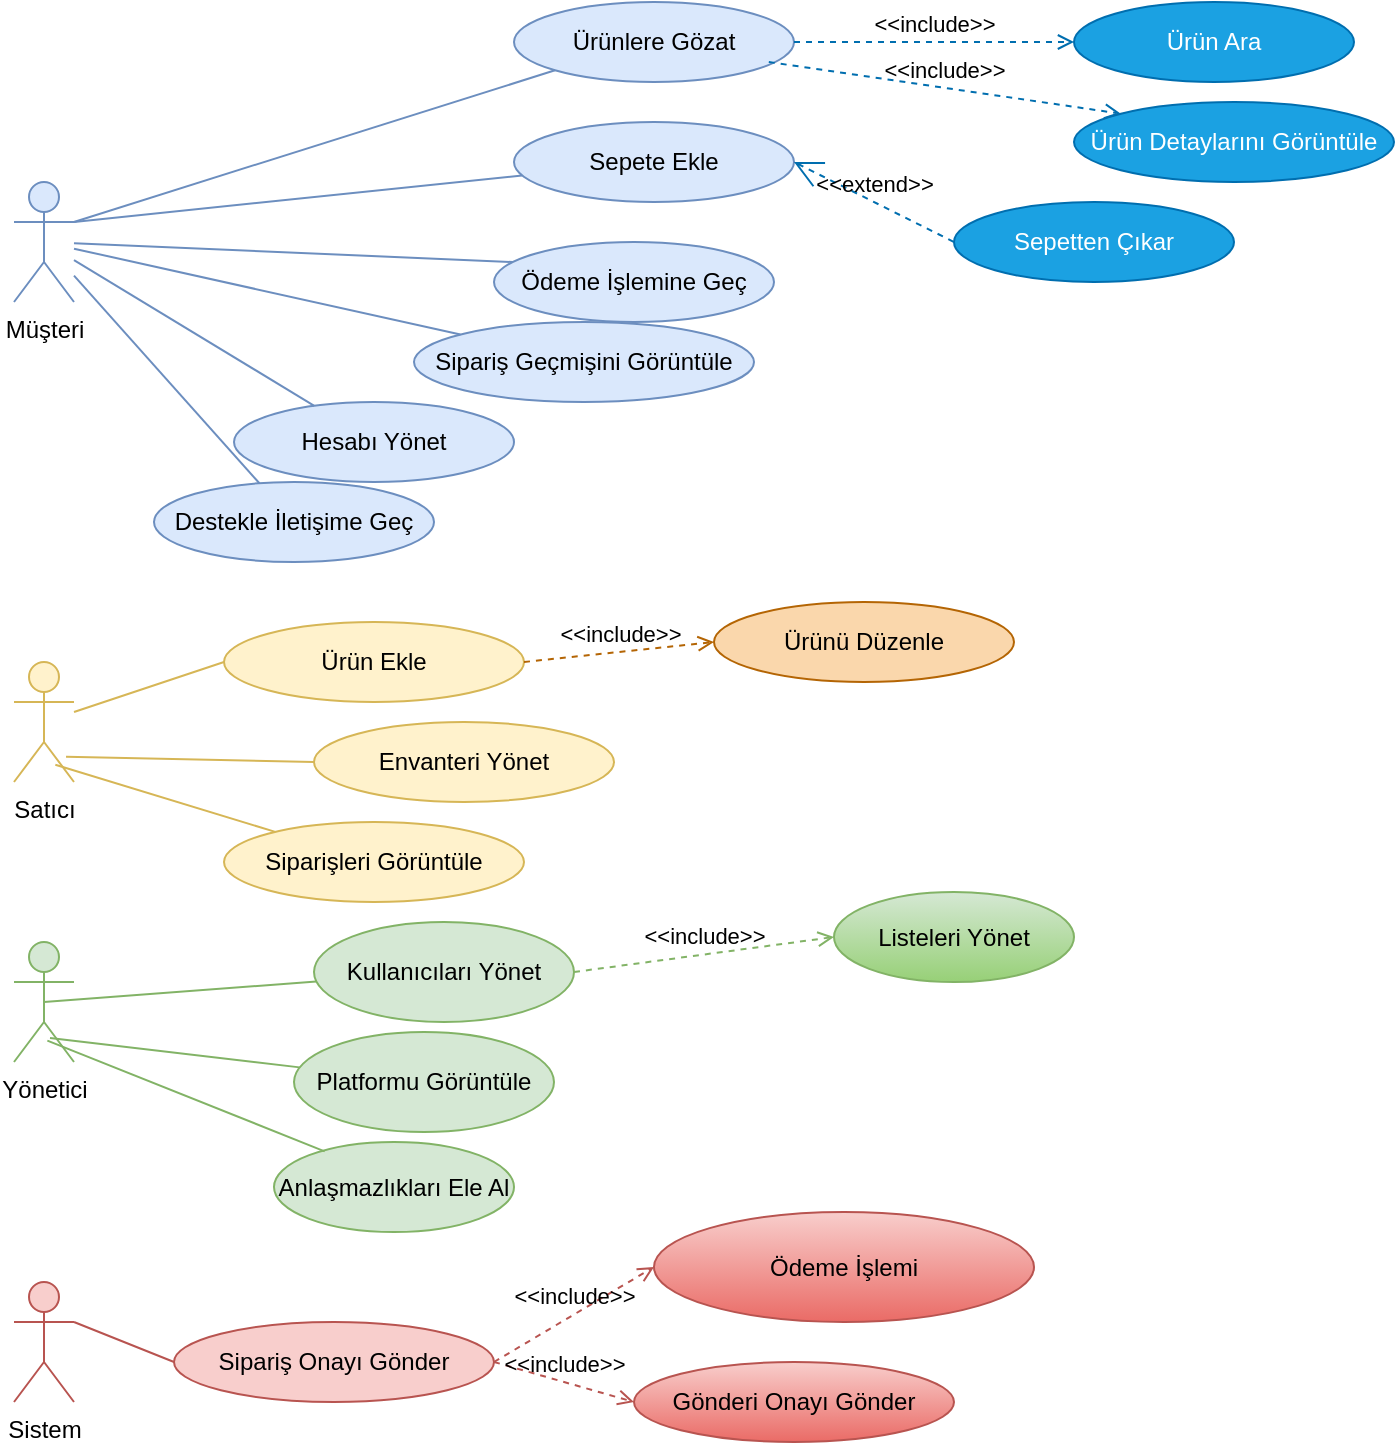 <mxfile version="23.1.5" type="device">
  <diagram name="Page-1" id="z7eFCY1D1VG8We_zaH2f">
    <mxGraphModel dx="1134" dy="741" grid="1" gridSize="10" guides="1" tooltips="1" connect="1" arrows="1" fold="1" page="1" pageScale="1" pageWidth="850" pageHeight="1100" math="0" shadow="0">
      <root>
        <mxCell id="0" />
        <mxCell id="1" parent="0" />
        <mxCell id="Jh8rtSl-zUQj3HGpwpXW-1" value="Müşteri" style="shape=umlActor;html=1;verticalLabelPosition=bottom;verticalAlign=top;align=center;fillColor=#dae8fc;strokeColor=#6c8ebf;" vertex="1" parent="1">
          <mxGeometry x="80" y="100" width="30" height="60" as="geometry" />
        </mxCell>
        <mxCell id="Jh8rtSl-zUQj3HGpwpXW-2" value="Sepete Ekle" style="ellipse;whiteSpace=wrap;html=1;fillColor=#dae8fc;strokeColor=#6c8ebf;" vertex="1" parent="1">
          <mxGeometry x="330" y="70" width="140" height="40" as="geometry" />
        </mxCell>
        <mxCell id="Jh8rtSl-zUQj3HGpwpXW-6" value="Ödeme İşlemine Geç" style="ellipse;whiteSpace=wrap;html=1;fillColor=#dae8fc;strokeColor=#6c8ebf;" vertex="1" parent="1">
          <mxGeometry x="320" y="130" width="140" height="40" as="geometry" />
        </mxCell>
        <mxCell id="Jh8rtSl-zUQj3HGpwpXW-7" value="Sipariş Geçmişini Görüntüle" style="ellipse;whiteSpace=wrap;html=1;fillColor=#dae8fc;strokeColor=#6c8ebf;" vertex="1" parent="1">
          <mxGeometry x="280" y="170" width="170" height="40" as="geometry" />
        </mxCell>
        <mxCell id="Jh8rtSl-zUQj3HGpwpXW-8" value="Hesabı Yönet" style="ellipse;whiteSpace=wrap;html=1;fillColor=#dae8fc;strokeColor=#6c8ebf;" vertex="1" parent="1">
          <mxGeometry x="190" y="210" width="140" height="40" as="geometry" />
        </mxCell>
        <mxCell id="Jh8rtSl-zUQj3HGpwpXW-9" value="Destekle İletişime Geç" style="ellipse;whiteSpace=wrap;html=1;fillColor=#dae8fc;strokeColor=#6c8ebf;" vertex="1" parent="1">
          <mxGeometry x="150" y="250" width="140" height="40" as="geometry" />
        </mxCell>
        <mxCell id="Jh8rtSl-zUQj3HGpwpXW-10" value="Ürünlere Gözat" style="ellipse;whiteSpace=wrap;html=1;fillColor=#dae8fc;strokeColor=#6c8ebf;" vertex="1" parent="1">
          <mxGeometry x="330" y="10" width="140" height="40" as="geometry" />
        </mxCell>
        <mxCell id="Jh8rtSl-zUQj3HGpwpXW-11" value="" style="edgeStyle=none;html=1;endArrow=none;verticalAlign=bottom;rounded=0;fillColor=#dae8fc;strokeColor=#6c8ebf;entryX=0;entryY=1;entryDx=0;entryDy=0;exitX=1;exitY=0.333;exitDx=0;exitDy=0;exitPerimeter=0;" edge="1" parent="1" source="Jh8rtSl-zUQj3HGpwpXW-1" target="Jh8rtSl-zUQj3HGpwpXW-10">
          <mxGeometry width="160" relative="1" as="geometry">
            <mxPoint x="90" y="119.5" as="sourcePoint" />
            <mxPoint x="250" y="119.5" as="targetPoint" />
          </mxGeometry>
        </mxCell>
        <mxCell id="Jh8rtSl-zUQj3HGpwpXW-12" value="" style="edgeStyle=none;html=1;endArrow=none;verticalAlign=bottom;rounded=0;fillColor=#dae8fc;strokeColor=#6c8ebf;exitX=1;exitY=0.333;exitDx=0;exitDy=0;exitPerimeter=0;" edge="1" parent="1" source="Jh8rtSl-zUQj3HGpwpXW-1" target="Jh8rtSl-zUQj3HGpwpXW-2">
          <mxGeometry width="160" relative="1" as="geometry">
            <mxPoint x="120" y="130" as="sourcePoint" />
            <mxPoint x="225" y="71" as="targetPoint" />
          </mxGeometry>
        </mxCell>
        <mxCell id="Jh8rtSl-zUQj3HGpwpXW-13" value="" style="edgeStyle=none;html=1;endArrow=none;verticalAlign=bottom;rounded=0;fillColor=#dae8fc;strokeColor=#6c8ebf;entryX=0.067;entryY=0.25;entryDx=0;entryDy=0;entryPerimeter=0;" edge="1" parent="1" source="Jh8rtSl-zUQj3HGpwpXW-1" target="Jh8rtSl-zUQj3HGpwpXW-6">
          <mxGeometry width="160" relative="1" as="geometry">
            <mxPoint x="120" y="140" as="sourcePoint" />
            <mxPoint x="260" y="104" as="targetPoint" />
          </mxGeometry>
        </mxCell>
        <mxCell id="Jh8rtSl-zUQj3HGpwpXW-14" value="" style="edgeStyle=none;html=1;endArrow=none;verticalAlign=bottom;rounded=0;fillColor=#dae8fc;strokeColor=#6c8ebf;" edge="1" parent="1" source="Jh8rtSl-zUQj3HGpwpXW-1" target="Jh8rtSl-zUQj3HGpwpXW-7">
          <mxGeometry width="160" relative="1" as="geometry">
            <mxPoint x="120" y="150" as="sourcePoint" />
            <mxPoint x="289" y="120" as="targetPoint" />
          </mxGeometry>
        </mxCell>
        <mxCell id="Jh8rtSl-zUQj3HGpwpXW-15" value="" style="edgeStyle=none;html=1;endArrow=none;verticalAlign=bottom;rounded=0;fillColor=#dae8fc;strokeColor=#6c8ebf;" edge="1" parent="1" source="Jh8rtSl-zUQj3HGpwpXW-1" target="Jh8rtSl-zUQj3HGpwpXW-8">
          <mxGeometry width="160" relative="1" as="geometry">
            <mxPoint x="130" y="160" as="sourcePoint" />
            <mxPoint x="281" y="167" as="targetPoint" />
          </mxGeometry>
        </mxCell>
        <mxCell id="Jh8rtSl-zUQj3HGpwpXW-16" value="" style="edgeStyle=none;html=1;endArrow=none;verticalAlign=bottom;rounded=0;fillColor=#dae8fc;strokeColor=#6c8ebf;" edge="1" parent="1" source="Jh8rtSl-zUQj3HGpwpXW-1" target="Jh8rtSl-zUQj3HGpwpXW-9">
          <mxGeometry width="160" relative="1" as="geometry">
            <mxPoint x="120" y="145" as="sourcePoint" />
            <mxPoint x="265" y="195" as="targetPoint" />
          </mxGeometry>
        </mxCell>
        <mxCell id="Jh8rtSl-zUQj3HGpwpXW-17" value="Ürün Ara" style="ellipse;whiteSpace=wrap;html=1;fillColor=#1ba1e2;fontColor=#ffffff;strokeColor=#006EAF;" vertex="1" parent="1">
          <mxGeometry x="610" y="10" width="140" height="40" as="geometry" />
        </mxCell>
        <mxCell id="Jh8rtSl-zUQj3HGpwpXW-18" value="Ürün Detaylarını Görüntüle" style="ellipse;whiteSpace=wrap;html=1;fillColor=#1ba1e2;fontColor=#ffffff;strokeColor=#006EAF;" vertex="1" parent="1">
          <mxGeometry x="610" y="60" width="160" height="40" as="geometry" />
        </mxCell>
        <mxCell id="Jh8rtSl-zUQj3HGpwpXW-19" value="Sepetten Çıkar" style="ellipse;whiteSpace=wrap;html=1;fillColor=#1ba1e2;fontColor=#ffffff;strokeColor=#006EAF;" vertex="1" parent="1">
          <mxGeometry x="550" y="110" width="140" height="40" as="geometry" />
        </mxCell>
        <mxCell id="Jh8rtSl-zUQj3HGpwpXW-20" value="&amp;lt;&amp;lt;include&amp;gt;&amp;gt;" style="edgeStyle=none;html=1;endArrow=open;verticalAlign=bottom;dashed=1;labelBackgroundColor=none;rounded=0;fillColor=#1ba1e2;strokeColor=#006EAF;" edge="1" parent="1" source="Jh8rtSl-zUQj3HGpwpXW-10" target="Jh8rtSl-zUQj3HGpwpXW-17">
          <mxGeometry width="160" relative="1" as="geometry">
            <mxPoint x="460" y="60" as="sourcePoint" />
            <mxPoint x="550" y="60" as="targetPoint" />
          </mxGeometry>
        </mxCell>
        <mxCell id="Jh8rtSl-zUQj3HGpwpXW-21" value="&amp;lt;&amp;lt;include&amp;gt;&amp;gt;" style="edgeStyle=none;html=1;endArrow=open;verticalAlign=bottom;dashed=1;labelBackgroundColor=none;rounded=0;fillColor=#1ba1e2;strokeColor=#006EAF;entryX=0;entryY=0;entryDx=0;entryDy=0;exitX=0.91;exitY=0.75;exitDx=0;exitDy=0;exitPerimeter=0;" edge="1" parent="1" source="Jh8rtSl-zUQj3HGpwpXW-10" target="Jh8rtSl-zUQj3HGpwpXW-18">
          <mxGeometry width="160" relative="1" as="geometry">
            <mxPoint x="459" y="54" as="sourcePoint" />
            <mxPoint x="622" y="44" as="targetPoint" />
          </mxGeometry>
        </mxCell>
        <mxCell id="Jh8rtSl-zUQj3HGpwpXW-22" value="&amp;lt;&amp;lt;extend&amp;gt;&amp;gt;" style="edgeStyle=none;html=1;startArrow=open;endArrow=none;startSize=12;verticalAlign=bottom;dashed=1;labelBackgroundColor=none;rounded=0;exitX=1;exitY=0.5;exitDx=0;exitDy=0;entryX=0;entryY=0.5;entryDx=0;entryDy=0;fillColor=#1ba1e2;strokeColor=#006EAF;" edge="1" parent="1" source="Jh8rtSl-zUQj3HGpwpXW-2" target="Jh8rtSl-zUQj3HGpwpXW-19">
          <mxGeometry width="160" relative="1" as="geometry">
            <mxPoint x="330" y="270" as="sourcePoint" />
            <mxPoint x="490" y="270" as="targetPoint" />
          </mxGeometry>
        </mxCell>
        <mxCell id="Jh8rtSl-zUQj3HGpwpXW-23" value="Satıcı" style="shape=umlActor;html=1;verticalLabelPosition=bottom;verticalAlign=top;align=center;fillColor=#fff2cc;strokeColor=#d6b656;" vertex="1" parent="1">
          <mxGeometry x="80" y="340" width="30" height="60" as="geometry" />
        </mxCell>
        <mxCell id="Jh8rtSl-zUQj3HGpwpXW-26" value="Ürün Ekle" style="ellipse;whiteSpace=wrap;html=1;fillColor=#fff2cc;strokeColor=#d6b656;" vertex="1" parent="1">
          <mxGeometry x="185" y="320" width="150" height="40" as="geometry" />
        </mxCell>
        <mxCell id="Jh8rtSl-zUQj3HGpwpXW-27" value="Envanteri Yönet" style="ellipse;whiteSpace=wrap;html=1;fillColor=#fff2cc;strokeColor=#d6b656;" vertex="1" parent="1">
          <mxGeometry x="230" y="370" width="150" height="40" as="geometry" />
        </mxCell>
        <mxCell id="Jh8rtSl-zUQj3HGpwpXW-28" value="Siparişleri Görüntüle" style="ellipse;whiteSpace=wrap;html=1;fillColor=#fff2cc;strokeColor=#d6b656;" vertex="1" parent="1">
          <mxGeometry x="185" y="420" width="150" height="40" as="geometry" />
        </mxCell>
        <mxCell id="Jh8rtSl-zUQj3HGpwpXW-29" value="" style="edgeStyle=none;html=1;endArrow=none;verticalAlign=bottom;rounded=0;fillColor=#fff2cc;strokeColor=#d6b656;exitX=0.867;exitY=0.789;exitDx=0;exitDy=0;exitPerimeter=0;entryX=0;entryY=0.5;entryDx=0;entryDy=0;" edge="1" parent="1" source="Jh8rtSl-zUQj3HGpwpXW-23" target="Jh8rtSl-zUQj3HGpwpXW-27">
          <mxGeometry width="160" relative="1" as="geometry">
            <mxPoint x="330" y="270" as="sourcePoint" />
            <mxPoint x="490" y="270" as="targetPoint" />
          </mxGeometry>
        </mxCell>
        <mxCell id="Jh8rtSl-zUQj3HGpwpXW-30" value="" style="edgeStyle=none;html=1;endArrow=none;verticalAlign=bottom;rounded=0;fillColor=#fff2cc;strokeColor=#d6b656;entryX=0;entryY=0.5;entryDx=0;entryDy=0;" edge="1" parent="1" source="Jh8rtSl-zUQj3HGpwpXW-23" target="Jh8rtSl-zUQj3HGpwpXW-26">
          <mxGeometry width="160" relative="1" as="geometry">
            <mxPoint x="340" y="280" as="sourcePoint" />
            <mxPoint x="500" y="280" as="targetPoint" />
          </mxGeometry>
        </mxCell>
        <mxCell id="Jh8rtSl-zUQj3HGpwpXW-31" value="" style="edgeStyle=none;html=1;endArrow=none;verticalAlign=bottom;rounded=0;fillColor=#fff2cc;strokeColor=#d6b656;exitX=0.689;exitY=0.856;exitDx=0;exitDy=0;exitPerimeter=0;" edge="1" parent="1" source="Jh8rtSl-zUQj3HGpwpXW-23" target="Jh8rtSl-zUQj3HGpwpXW-28">
          <mxGeometry width="160" relative="1" as="geometry">
            <mxPoint x="116" y="397" as="sourcePoint" />
            <mxPoint x="240" y="400" as="targetPoint" />
          </mxGeometry>
        </mxCell>
        <mxCell id="Jh8rtSl-zUQj3HGpwpXW-32" value="Ürünü Düzenle" style="ellipse;whiteSpace=wrap;html=1;fillColor=#fad7ac;strokeColor=#b46504;" vertex="1" parent="1">
          <mxGeometry x="430" y="310" width="150" height="40" as="geometry" />
        </mxCell>
        <mxCell id="Jh8rtSl-zUQj3HGpwpXW-33" value="&amp;lt;&amp;lt;include&amp;gt;&amp;gt;" style="edgeStyle=none;html=1;endArrow=open;verticalAlign=bottom;dashed=1;labelBackgroundColor=none;rounded=0;fillColor=#fad7ac;strokeColor=#b46504;exitX=1;exitY=0.5;exitDx=0;exitDy=0;entryX=0;entryY=0.5;entryDx=0;entryDy=0;" edge="1" parent="1" source="Jh8rtSl-zUQj3HGpwpXW-26" target="Jh8rtSl-zUQj3HGpwpXW-32">
          <mxGeometry width="160" relative="1" as="geometry">
            <mxPoint x="330" y="270" as="sourcePoint" />
            <mxPoint x="490" y="270" as="targetPoint" />
          </mxGeometry>
        </mxCell>
        <mxCell id="Jh8rtSl-zUQj3HGpwpXW-36" value="Yönetici" style="shape=umlActor;html=1;verticalLabelPosition=bottom;verticalAlign=top;align=center;fillColor=#d5e8d4;strokeColor=#82b366;" vertex="1" parent="1">
          <mxGeometry x="80" y="480" width="30" height="60" as="geometry" />
        </mxCell>
        <mxCell id="Jh8rtSl-zUQj3HGpwpXW-37" value="" style="edgeStyle=none;html=1;endArrow=none;verticalAlign=bottom;rounded=0;fillColor=#d5e8d4;strokeColor=#82b366;exitX=0.5;exitY=0.5;exitDx=0;exitDy=0;exitPerimeter=0;" edge="1" parent="1" source="Jh8rtSl-zUQj3HGpwpXW-36" target="Jh8rtSl-zUQj3HGpwpXW-38">
          <mxGeometry width="160" relative="1" as="geometry">
            <mxPoint x="110" y="500" as="sourcePoint" />
            <mxPoint x="200" y="500" as="targetPoint" />
          </mxGeometry>
        </mxCell>
        <mxCell id="Jh8rtSl-zUQj3HGpwpXW-38" value="Kullanıcıları Yönet" style="ellipse;whiteSpace=wrap;html=1;fillColor=#d5e8d4;strokeColor=#82b366;" vertex="1" parent="1">
          <mxGeometry x="230" y="470" width="130" height="50" as="geometry" />
        </mxCell>
        <mxCell id="Jh8rtSl-zUQj3HGpwpXW-39" value="" style="edgeStyle=none;html=1;endArrow=none;verticalAlign=bottom;rounded=0;fillColor=#d5e8d4;strokeColor=#82b366;exitX=0.6;exitY=0.8;exitDx=0;exitDy=0;exitPerimeter=0;" edge="1" parent="1" target="Jh8rtSl-zUQj3HGpwpXW-40" source="Jh8rtSl-zUQj3HGpwpXW-36">
          <mxGeometry width="160" relative="1" as="geometry">
            <mxPoint x="100" y="555" as="sourcePoint" />
            <mxPoint x="190" y="555" as="targetPoint" />
          </mxGeometry>
        </mxCell>
        <mxCell id="Jh8rtSl-zUQj3HGpwpXW-40" value="Platformu Görüntüle" style="ellipse;whiteSpace=wrap;html=1;fillColor=#d5e8d4;strokeColor=#82b366;" vertex="1" parent="1">
          <mxGeometry x="220" y="525" width="130" height="50" as="geometry" />
        </mxCell>
        <mxCell id="Jh8rtSl-zUQj3HGpwpXW-41" value="Listeleri Yönet" style="ellipse;whiteSpace=wrap;html=1;fillColor=#d5e8d4;gradientColor=#97d077;strokeColor=#82b366;" vertex="1" parent="1">
          <mxGeometry x="490" y="455" width="120" height="45" as="geometry" />
        </mxCell>
        <mxCell id="Jh8rtSl-zUQj3HGpwpXW-42" value="Anlaşmazlıkları Ele Al" style="ellipse;whiteSpace=wrap;html=1;fillColor=#d5e8d4;strokeColor=#82b366;" vertex="1" parent="1">
          <mxGeometry x="210" y="580" width="120" height="45" as="geometry" />
        </mxCell>
        <mxCell id="Jh8rtSl-zUQj3HGpwpXW-43" value="&amp;lt;&amp;lt;include&amp;gt;&amp;gt;" style="edgeStyle=none;html=1;endArrow=open;verticalAlign=bottom;dashed=1;labelBackgroundColor=none;rounded=0;entryX=0;entryY=0.5;entryDx=0;entryDy=0;exitX=1;exitY=0.5;exitDx=0;exitDy=0;fillColor=#d5e8d4;gradientColor=#97d077;strokeColor=#82b366;" edge="1" parent="1" source="Jh8rtSl-zUQj3HGpwpXW-38" target="Jh8rtSl-zUQj3HGpwpXW-41">
          <mxGeometry width="160" relative="1" as="geometry">
            <mxPoint x="360" y="495" as="sourcePoint" />
            <mxPoint x="520" y="495" as="targetPoint" />
          </mxGeometry>
        </mxCell>
        <mxCell id="Jh8rtSl-zUQj3HGpwpXW-45" value="" style="edgeStyle=none;html=1;endArrow=none;verticalAlign=bottom;rounded=0;fillColor=#d5e8d4;strokeColor=#82b366;exitX=0.556;exitY=0.822;exitDx=0;exitDy=0;exitPerimeter=0;entryX=0.211;entryY=0.104;entryDx=0;entryDy=0;entryPerimeter=0;" edge="1" parent="1" source="Jh8rtSl-zUQj3HGpwpXW-36" target="Jh8rtSl-zUQj3HGpwpXW-42">
          <mxGeometry width="160" relative="1" as="geometry">
            <mxPoint x="108" y="538" as="sourcePoint" />
            <mxPoint x="233" y="553" as="targetPoint" />
          </mxGeometry>
        </mxCell>
        <mxCell id="Jh8rtSl-zUQj3HGpwpXW-46" value="Sistem" style="shape=umlActor;html=1;verticalLabelPosition=bottom;verticalAlign=top;align=center;fillColor=#f8cecc;strokeColor=#b85450;" vertex="1" parent="1">
          <mxGeometry x="80" y="650" width="30" height="60" as="geometry" />
        </mxCell>
        <mxCell id="Jh8rtSl-zUQj3HGpwpXW-49" value="Sipariş Onayı Gönder" style="ellipse;whiteSpace=wrap;html=1;fillColor=#f8cecc;strokeColor=#b85450;" vertex="1" parent="1">
          <mxGeometry x="160" y="670" width="160" height="40" as="geometry" />
        </mxCell>
        <mxCell id="Jh8rtSl-zUQj3HGpwpXW-51" value="Gönderi Onayı Gönder" style="ellipse;whiteSpace=wrap;html=1;fillColor=#f8cecc;strokeColor=#b85450;gradientColor=#ea6b66;" vertex="1" parent="1">
          <mxGeometry x="390" y="690" width="160" height="40" as="geometry" />
        </mxCell>
        <mxCell id="Jh8rtSl-zUQj3HGpwpXW-53" value="" style="edgeStyle=none;html=1;endArrow=none;verticalAlign=bottom;rounded=0;exitX=1;exitY=0.333;exitDx=0;exitDy=0;exitPerimeter=0;entryX=0;entryY=0.5;entryDx=0;entryDy=0;fillColor=#f8cecc;strokeColor=#b85450;" edge="1" parent="1" source="Jh8rtSl-zUQj3HGpwpXW-46" target="Jh8rtSl-zUQj3HGpwpXW-49">
          <mxGeometry width="160" relative="1" as="geometry">
            <mxPoint x="90" y="678.57" as="sourcePoint" />
            <mxPoint x="250" y="678.57" as="targetPoint" />
          </mxGeometry>
        </mxCell>
        <mxCell id="Jh8rtSl-zUQj3HGpwpXW-56" value="Ödeme İşlemi" style="ellipse;whiteSpace=wrap;html=1;fillColor=#f8cecc;strokeColor=#b85450;gradientColor=#ea6b66;" vertex="1" parent="1">
          <mxGeometry x="400" y="615" width="190" height="55" as="geometry" />
        </mxCell>
        <mxCell id="Jh8rtSl-zUQj3HGpwpXW-57" value="&amp;lt;&amp;lt;include&amp;gt;&amp;gt;" style="edgeStyle=none;html=1;endArrow=open;verticalAlign=bottom;dashed=1;labelBackgroundColor=none;rounded=0;fillColor=#f8cecc;gradientColor=#ea6b66;strokeColor=#b85450;exitX=1;exitY=0.5;exitDx=0;exitDy=0;entryX=0;entryY=0.5;entryDx=0;entryDy=0;" edge="1" parent="1" source="Jh8rtSl-zUQj3HGpwpXW-49" target="Jh8rtSl-zUQj3HGpwpXW-56">
          <mxGeometry width="160" relative="1" as="geometry">
            <mxPoint x="310" y="590" as="sourcePoint" />
            <mxPoint x="470" y="590" as="targetPoint" />
          </mxGeometry>
        </mxCell>
        <mxCell id="Jh8rtSl-zUQj3HGpwpXW-58" value="&amp;lt;&amp;lt;include&amp;gt;&amp;gt;" style="edgeStyle=none;html=1;endArrow=open;verticalAlign=bottom;dashed=1;labelBackgroundColor=none;rounded=0;fillColor=#f8cecc;gradientColor=#ea6b66;strokeColor=#b85450;exitX=1;exitY=0.5;exitDx=0;exitDy=0;entryX=0;entryY=0.5;entryDx=0;entryDy=0;" edge="1" parent="1" source="Jh8rtSl-zUQj3HGpwpXW-49" target="Jh8rtSl-zUQj3HGpwpXW-51">
          <mxGeometry width="160" relative="1" as="geometry">
            <mxPoint x="330" y="700" as="sourcePoint" />
            <mxPoint x="410" y="653" as="targetPoint" />
          </mxGeometry>
        </mxCell>
      </root>
    </mxGraphModel>
  </diagram>
</mxfile>
